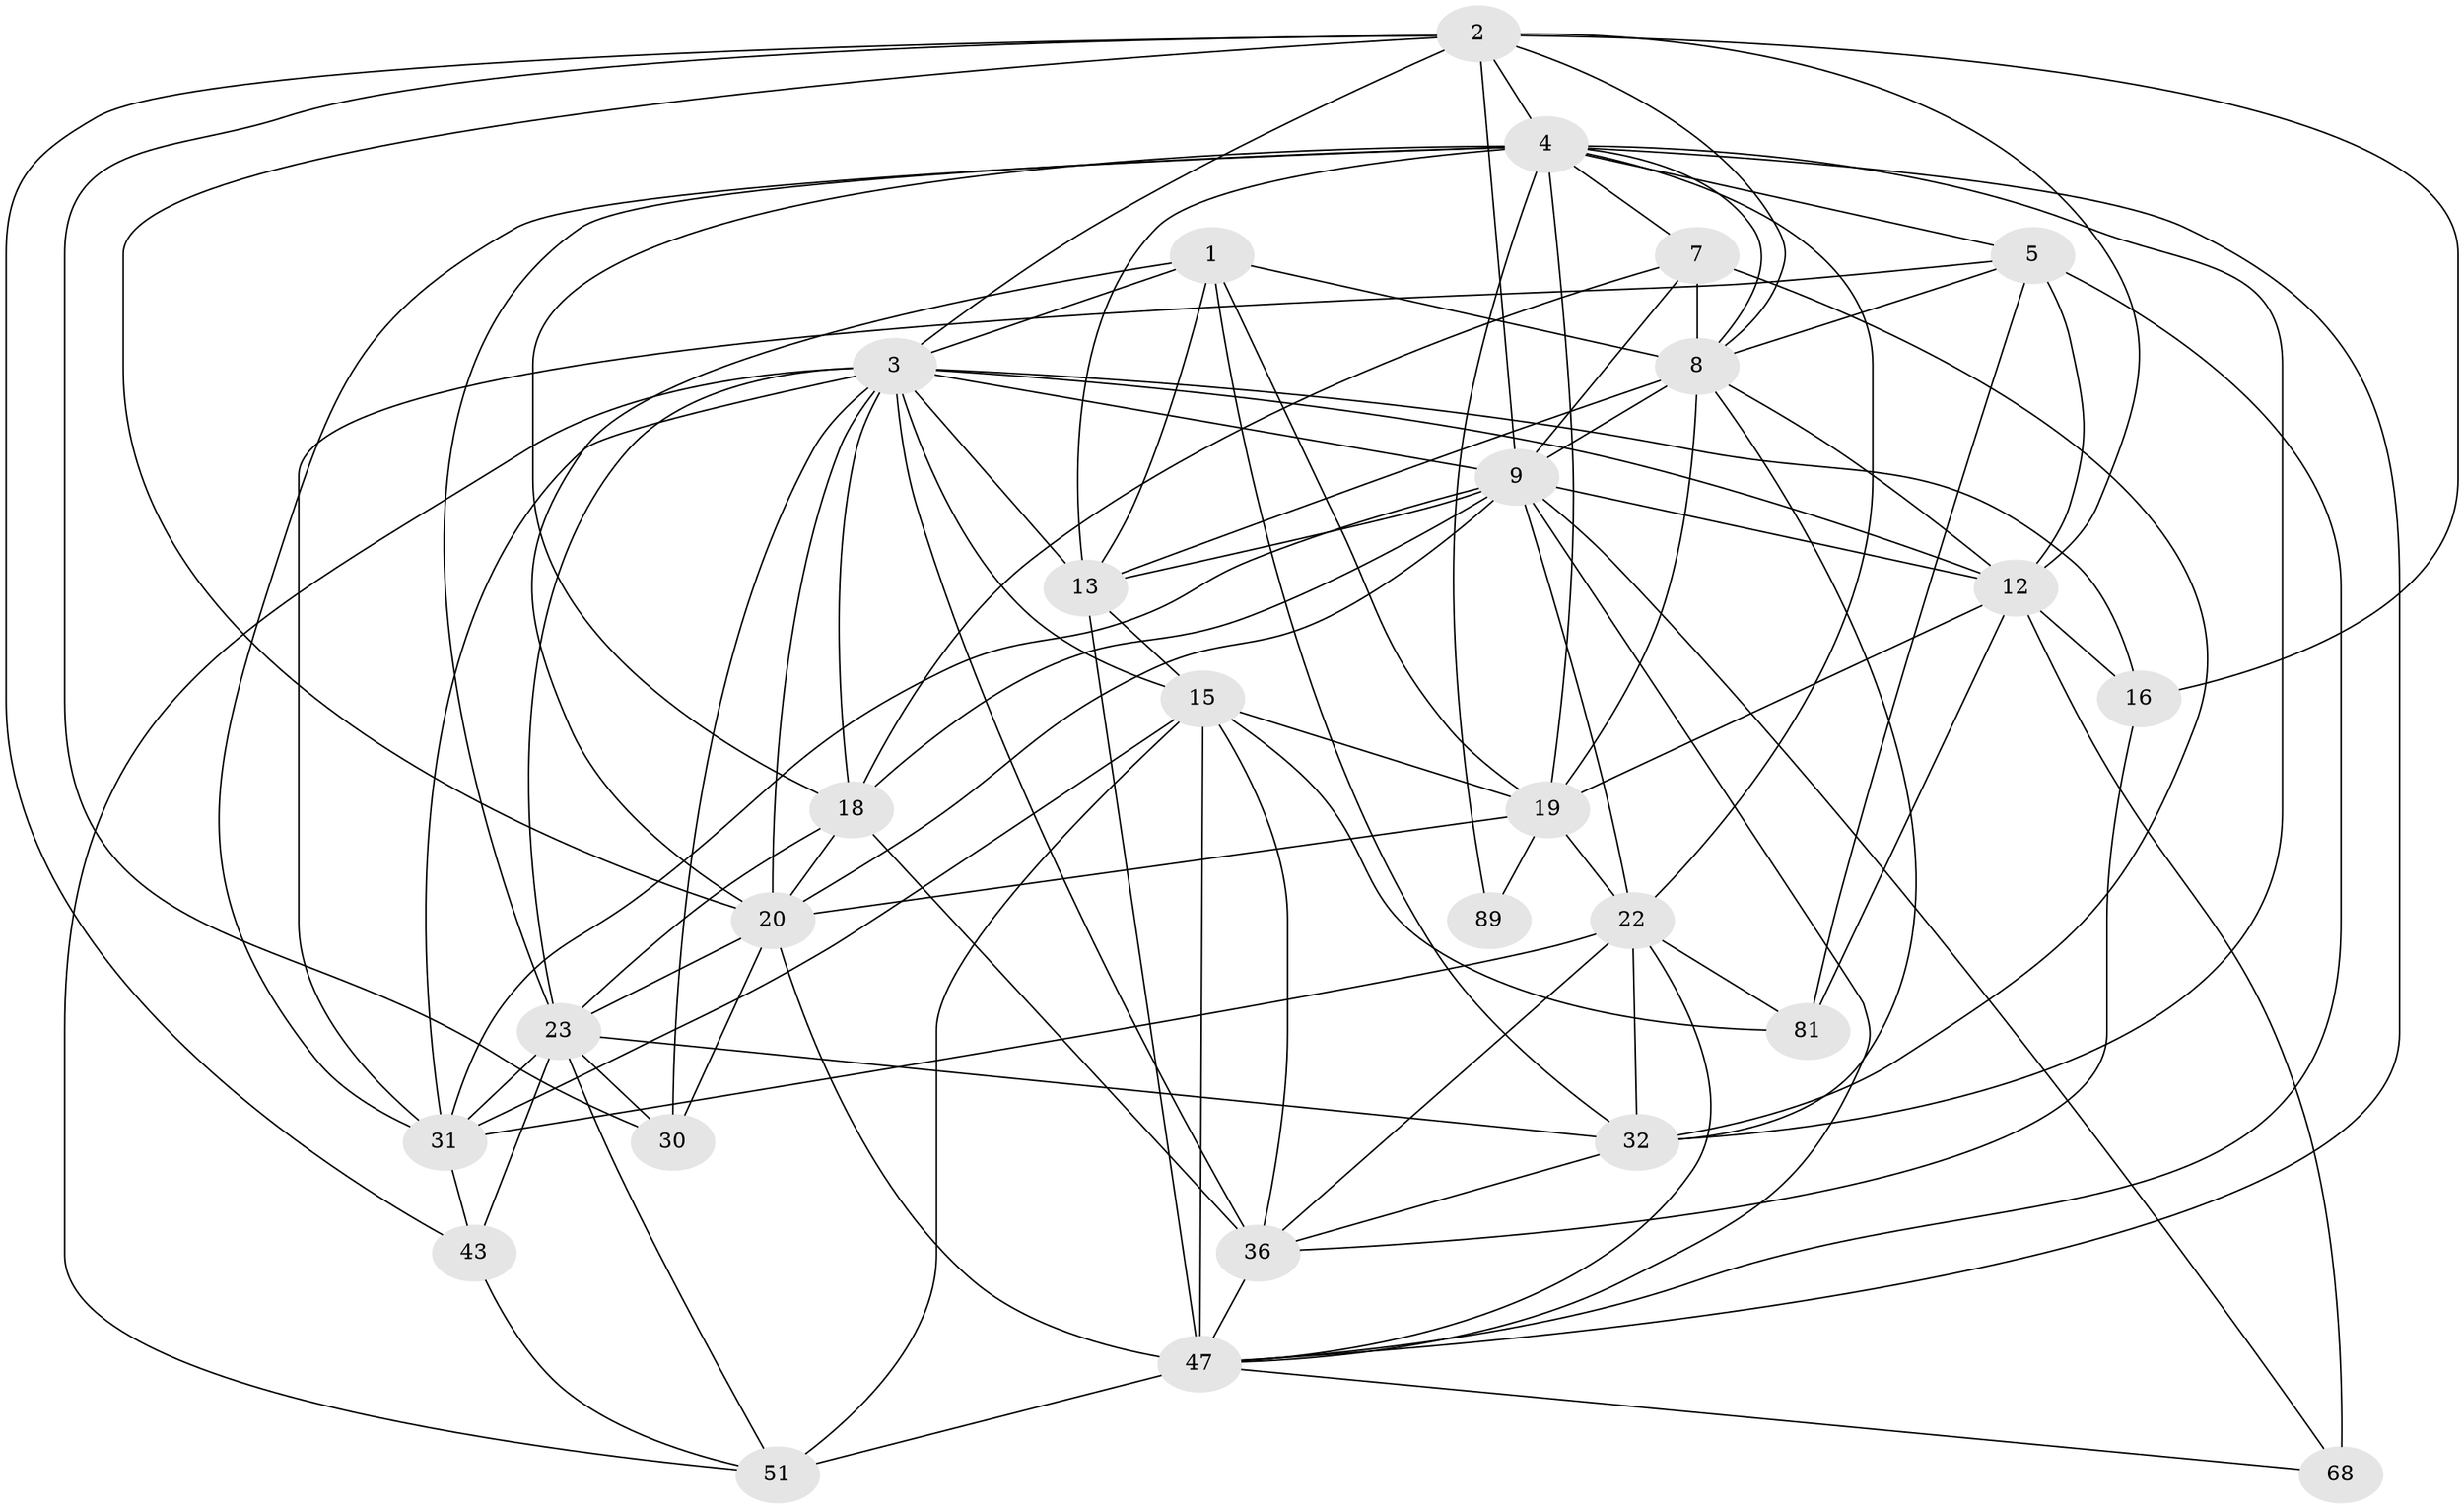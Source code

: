 // original degree distribution, {4: 1.0}
// Generated by graph-tools (version 1.1) at 2025/20/03/04/25 18:20:50]
// undirected, 27 vertices, 99 edges
graph export_dot {
graph [start="1"]
  node [color=gray90,style=filled];
  1 [super="+10"];
  2 [super="+70+21+69"];
  3 [super="+11+34+44"];
  4 [super="+27+6+58+78"];
  5 [super="+64"];
  7 [super="+35"];
  8 [super="+28+14"];
  9 [super="+29+59+53"];
  12 [super="+54+72+83"];
  13 [super="+41+39"];
  15 [super="+82+87"];
  16;
  18 [super="+42+79"];
  19 [super="+40+77"];
  20 [super="+26+73"];
  22 [super="+25"];
  23 [super="+62+52"];
  30;
  31 [super="+71+74"];
  32 [super="+45+63"];
  36 [super="+88+37"];
  43;
  47 [super="+91+55+49+61"];
  51 [super="+67"];
  68;
  81;
  89;
  1 -- 19;
  1 -- 32;
  1 -- 13;
  1 -- 3;
  1 -- 8;
  1 -- 20;
  2 -- 9;
  2 -- 20;
  2 -- 30;
  2 -- 12 [weight=2];
  2 -- 16;
  2 -- 43;
  2 -- 4 [weight=2];
  2 -- 8;
  2 -- 3 [weight=2];
  3 -- 36 [weight=2];
  3 -- 51;
  3 -- 16;
  3 -- 20;
  3 -- 31;
  3 -- 12;
  3 -- 18;
  3 -- 9;
  3 -- 13;
  3 -- 30;
  3 -- 15;
  3 -- 23;
  4 -- 89 [weight=3];
  4 -- 18;
  4 -- 22;
  4 -- 32 [weight=2];
  4 -- 5;
  4 -- 7;
  4 -- 19;
  4 -- 31;
  4 -- 23;
  4 -- 47 [weight=2];
  4 -- 13;
  4 -- 8;
  5 -- 12;
  5 -- 81;
  5 -- 47;
  5 -- 31;
  5 -- 8;
  7 -- 32 [weight=2];
  7 -- 8;
  7 -- 9;
  7 -- 18;
  8 -- 12;
  8 -- 32 [weight=2];
  8 -- 19 [weight=2];
  8 -- 13 [weight=3];
  8 -- 9;
  9 -- 68;
  9 -- 18;
  9 -- 31;
  9 -- 47;
  9 -- 12;
  9 -- 13;
  9 -- 22;
  9 -- 20;
  12 -- 81;
  12 -- 16;
  12 -- 68 [weight=2];
  12 -- 19 [weight=2];
  13 -- 47 [weight=2];
  13 -- 15;
  15 -- 51;
  15 -- 19;
  15 -- 81;
  15 -- 47;
  15 -- 36;
  15 -- 31;
  16 -- 36;
  18 -- 36;
  18 -- 23 [weight=2];
  18 -- 20;
  19 -- 89;
  19 -- 22;
  19 -- 20;
  20 -- 30;
  20 -- 47 [weight=2];
  20 -- 23;
  22 -- 36;
  22 -- 32;
  22 -- 81;
  22 -- 31;
  22 -- 47;
  23 -- 51;
  23 -- 43;
  23 -- 32;
  23 -- 30;
  23 -- 31;
  31 -- 43;
  32 -- 36;
  36 -- 47;
  43 -- 51;
  47 -- 68;
  47 -- 51 [weight=2];
}
